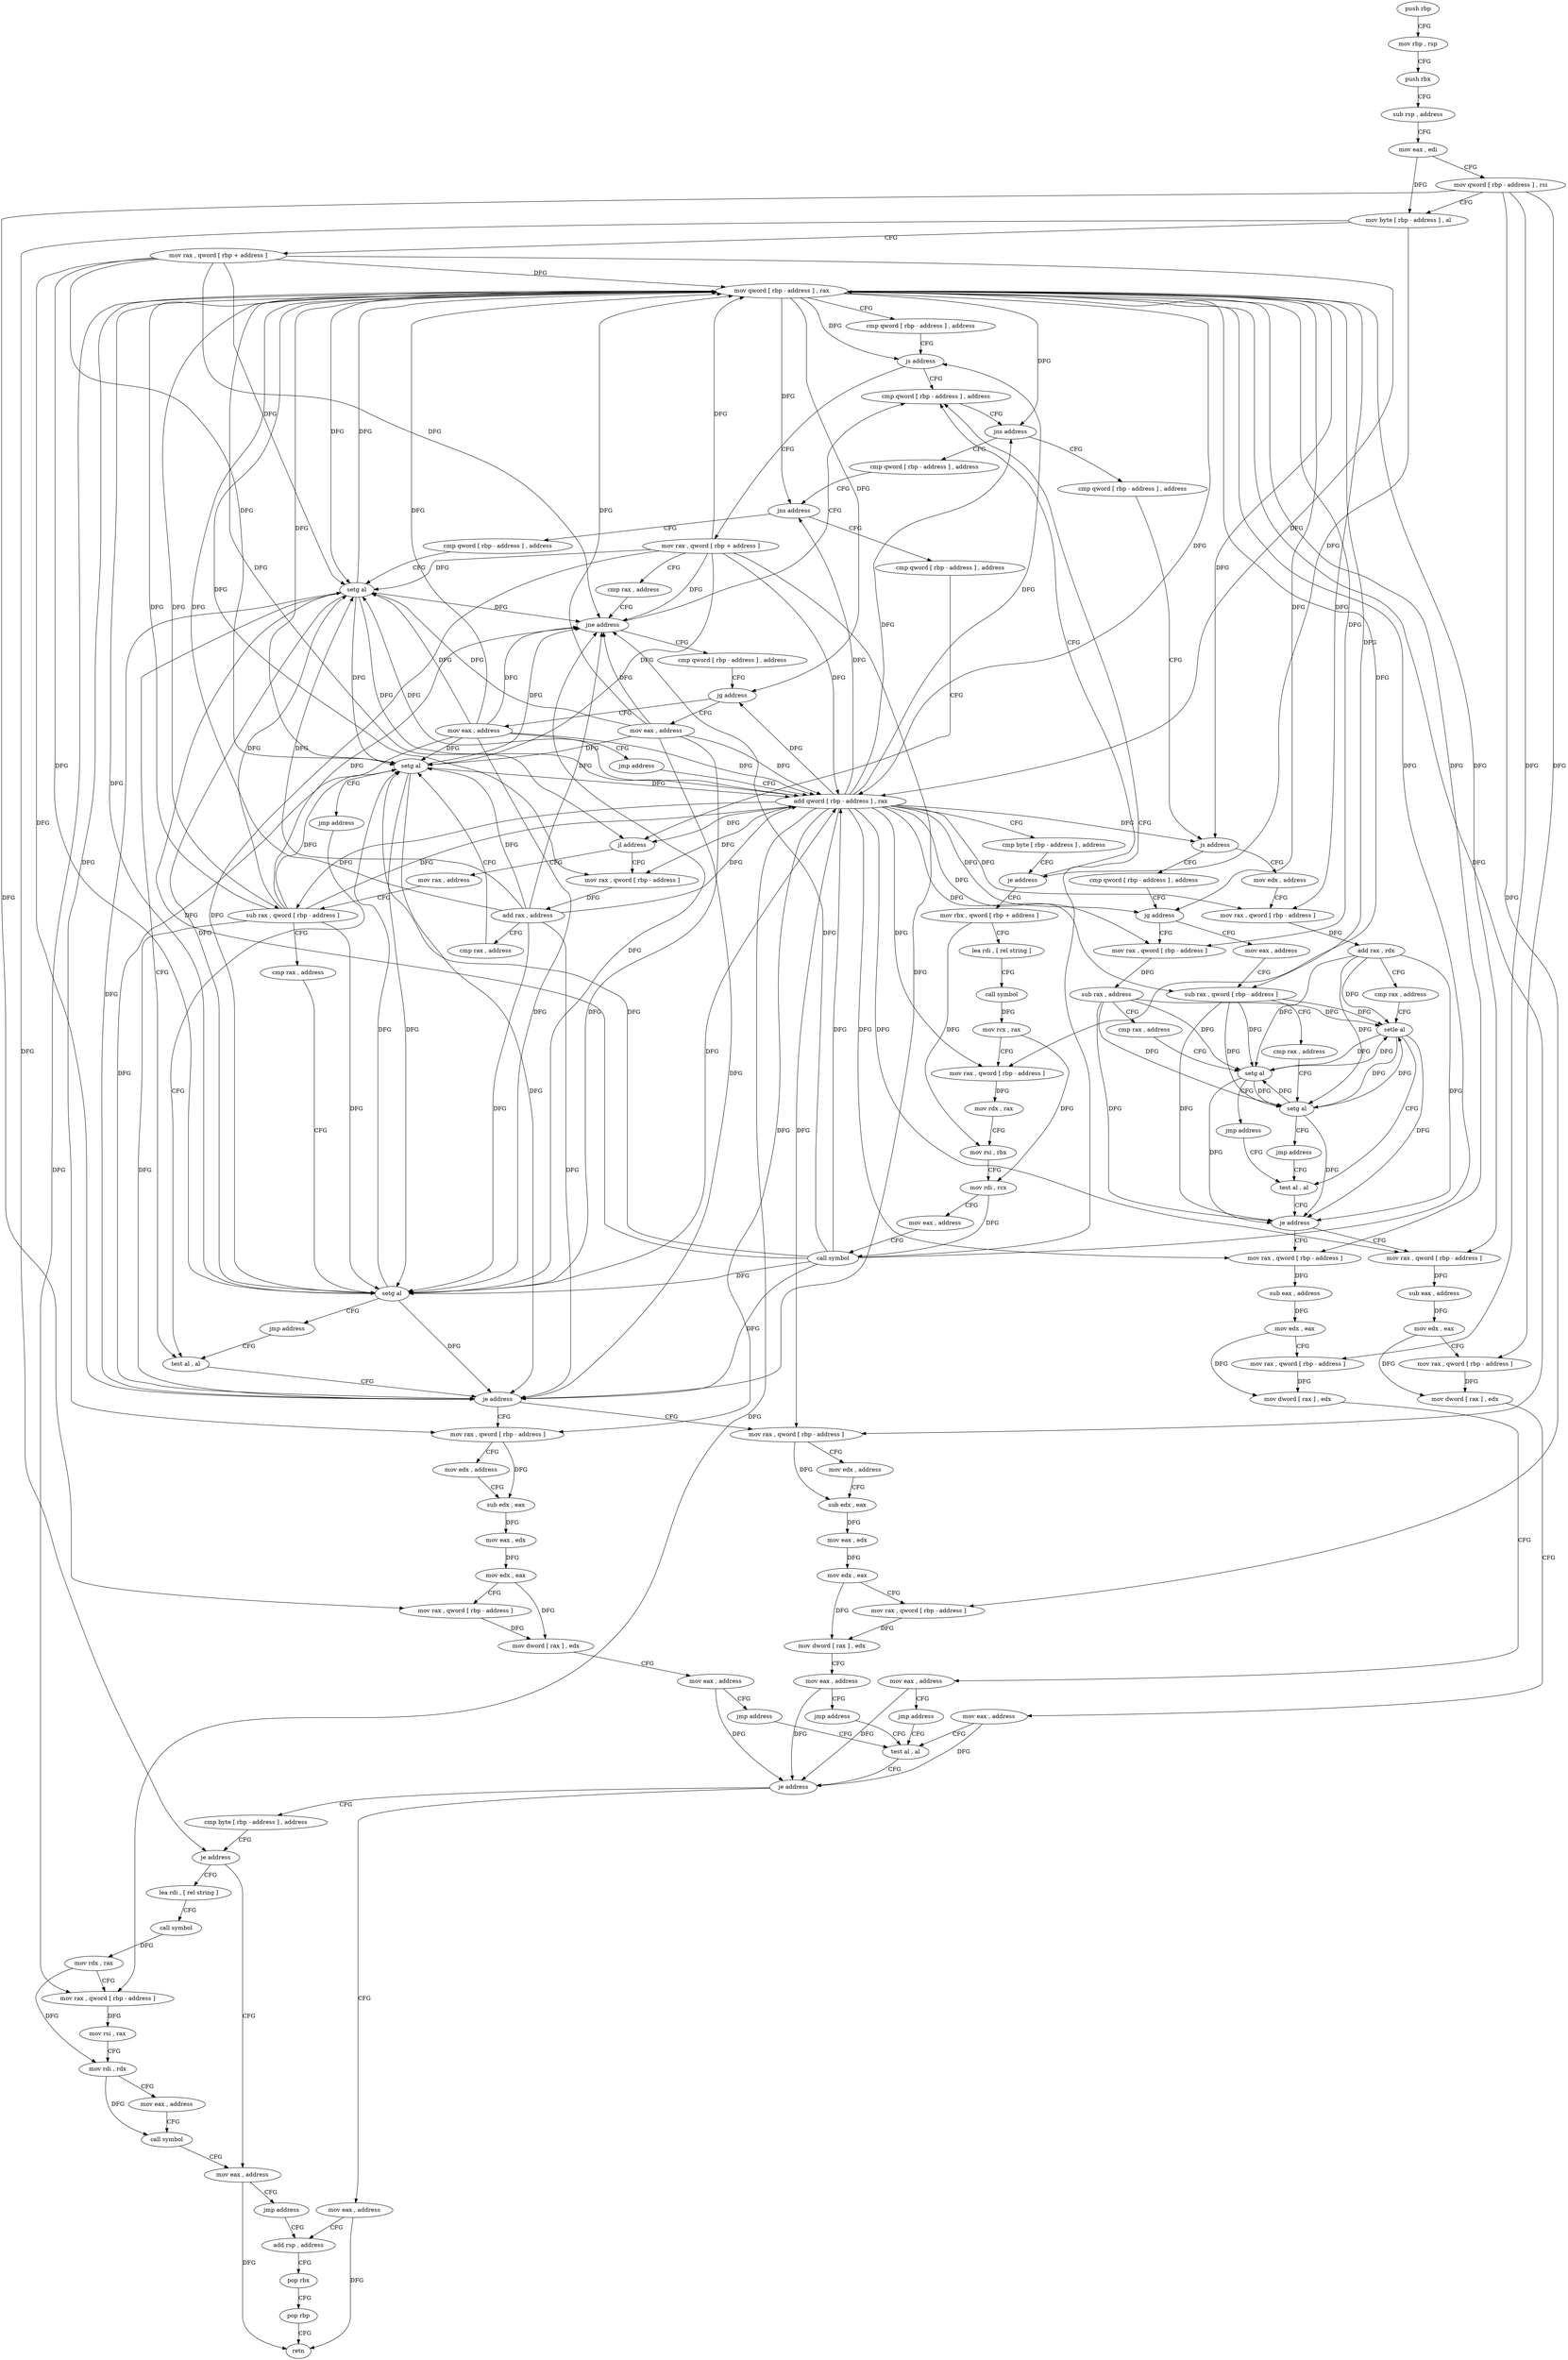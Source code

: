 digraph "func" {
"260764" [label = "push rbp" ]
"260765" [label = "mov rbp , rsp" ]
"260768" [label = "push rbx" ]
"260769" [label = "sub rsp , address" ]
"260773" [label = "mov eax , edi" ]
"260775" [label = "mov qword [ rbp - address ] , rsi" ]
"260779" [label = "mov byte [ rbp - address ] , al" ]
"260782" [label = "mov rax , qword [ rbp + address ]" ]
"260786" [label = "mov qword [ rbp - address ] , rax" ]
"260790" [label = "cmp qword [ rbp - address ] , address" ]
"260795" [label = "js address" ]
"260878" [label = "cmp qword [ rbp - address ] , address" ]
"260797" [label = "mov rax , qword [ rbp + address ]" ]
"260883" [label = "jns address" ]
"261026" [label = "cmp qword [ rbp - address ] , address" ]
"260889" [label = "cmp qword [ rbp - address ] , address" ]
"260801" [label = "cmp rax , address" ]
"260805" [label = "jne address" ]
"260807" [label = "cmp qword [ rbp - address ] , address" ]
"261031" [label = "js address" ]
"261084" [label = "mov edx , address" ]
"261033" [label = "cmp qword [ rbp - address ] , address" ]
"260894" [label = "jns address" ]
"260949" [label = "cmp qword [ rbp - address ] , address" ]
"260896" [label = "cmp qword [ rbp - address ] , address" ]
"260812" [label = "jg address" ]
"260821" [label = "mov eax , address" ]
"260814" [label = "mov eax , address" ]
"261089" [label = "mov rax , qword [ rbp - address ]" ]
"261093" [label = "add rax , rdx" ]
"261096" [label = "cmp rax , address" ]
"261102" [label = "setle al" ]
"261105" [label = "test al , al" ]
"261041" [label = "jg address" ]
"261063" [label = "mov rax , qword [ rbp - address ]" ]
"261043" [label = "mov eax , address" ]
"260957" [label = "setg al" ]
"260960" [label = "test al , al" ]
"260904" [label = "jl address" ]
"260927" [label = "mov rax , address" ]
"260906" [label = "mov rax , qword [ rbp - address ]" ]
"260826" [label = "add qword [ rbp - address ] , rax" ]
"260819" [label = "jmp address" ]
"261133" [label = "mov rax , qword [ rbp - address ]" ]
"261137" [label = "sub eax , address" ]
"261142" [label = "mov edx , eax" ]
"261144" [label = "mov rax , qword [ rbp - address ]" ]
"261148" [label = "mov dword [ rax ] , edx" ]
"261150" [label = "mov eax , address" ]
"261155" [label = "test al , al" ]
"261109" [label = "mov rax , qword [ rbp - address ]" ]
"261113" [label = "sub eax , address" ]
"261118" [label = "mov edx , eax" ]
"261120" [label = "mov rax , qword [ rbp - address ]" ]
"261124" [label = "mov dword [ rax ] , edx" ]
"261126" [label = "mov eax , address" ]
"261131" [label = "jmp address" ]
"261067" [label = "sub rax , address" ]
"261073" [label = "cmp rax , address" ]
"261079" [label = "setg al" ]
"261082" [label = "jmp address" ]
"261048" [label = "sub rax , qword [ rbp - address ]" ]
"261052" [label = "cmp rax , address" ]
"261058" [label = "setg al" ]
"261061" [label = "jmp address" ]
"260995" [label = "mov rax , qword [ rbp - address ]" ]
"260999" [label = "mov edx , address" ]
"261004" [label = "sub edx , eax" ]
"261006" [label = "mov eax , edx" ]
"261008" [label = "mov edx , eax" ]
"261010" [label = "mov rax , qword [ rbp - address ]" ]
"261014" [label = "mov dword [ rax ] , edx" ]
"261016" [label = "mov eax , address" ]
"261021" [label = "jmp address" ]
"260964" [label = "mov rax , qword [ rbp - address ]" ]
"260968" [label = "mov edx , address" ]
"260973" [label = "sub edx , eax" ]
"260975" [label = "mov eax , edx" ]
"260977" [label = "mov edx , eax" ]
"260979" [label = "mov rax , qword [ rbp - address ]" ]
"260983" [label = "mov dword [ rax ] , edx" ]
"260985" [label = "mov eax , address" ]
"260990" [label = "jmp address" ]
"260934" [label = "sub rax , qword [ rbp - address ]" ]
"260938" [label = "cmp rax , address" ]
"260944" [label = "setg al" ]
"260947" [label = "jmp address" ]
"260910" [label = "add rax , address" ]
"260916" [label = "cmp rax , address" ]
"260922" [label = "setg al" ]
"260925" [label = "jmp address" ]
"260836" [label = "mov rbx , qword [ rbp + address ]" ]
"260840" [label = "lea rdi , [ rel string ]" ]
"260847" [label = "call symbol" ]
"260852" [label = "mov rcx , rax" ]
"260855" [label = "mov rax , qword [ rbp - address ]" ]
"260859" [label = "mov rdx , rax" ]
"260862" [label = "mov rsi , rbx" ]
"260865" [label = "mov rdi , rcx" ]
"260868" [label = "mov eax , address" ]
"260873" [label = "call symbol" ]
"260830" [label = "cmp byte [ rbp - address ] , address" ]
"260834" [label = "je address" ]
"261207" [label = "mov eax , address" ]
"261212" [label = "add rsp , address" ]
"261159" [label = "cmp byte [ rbp - address ] , address" ]
"261163" [label = "je address" ]
"261200" [label = "mov eax , address" ]
"261165" [label = "lea rdi , [ rel string ]" ]
"261157" [label = "je address" ]
"261107" [label = "je address" ]
"260962" [label = "je address" ]
"261205" [label = "jmp address" ]
"261172" [label = "call symbol" ]
"261177" [label = "mov rdx , rax" ]
"261180" [label = "mov rax , qword [ rbp - address ]" ]
"261184" [label = "mov rsi , rax" ]
"261187" [label = "mov rdi , rdx" ]
"261190" [label = "mov eax , address" ]
"261195" [label = "call symbol" ]
"261216" [label = "pop rbx" ]
"261217" [label = "pop rbp" ]
"261218" [label = "retn" ]
"260764" -> "260765" [ label = "CFG" ]
"260765" -> "260768" [ label = "CFG" ]
"260768" -> "260769" [ label = "CFG" ]
"260769" -> "260773" [ label = "CFG" ]
"260773" -> "260775" [ label = "CFG" ]
"260773" -> "260779" [ label = "DFG" ]
"260775" -> "260779" [ label = "CFG" ]
"260775" -> "261144" [ label = "DFG" ]
"260775" -> "261120" [ label = "DFG" ]
"260775" -> "261010" [ label = "DFG" ]
"260775" -> "260979" [ label = "DFG" ]
"260779" -> "260782" [ label = "CFG" ]
"260779" -> "260834" [ label = "DFG" ]
"260779" -> "261163" [ label = "DFG" ]
"260782" -> "260786" [ label = "DFG" ]
"260782" -> "260805" [ label = "DFG" ]
"260782" -> "260957" [ label = "DFG" ]
"260782" -> "260962" [ label = "DFG" ]
"260782" -> "260944" [ label = "DFG" ]
"260782" -> "260922" [ label = "DFG" ]
"260782" -> "260826" [ label = "DFG" ]
"260786" -> "260790" [ label = "CFG" ]
"260786" -> "260795" [ label = "DFG" ]
"260786" -> "260883" [ label = "DFG" ]
"260786" -> "261031" [ label = "DFG" ]
"260786" -> "260894" [ label = "DFG" ]
"260786" -> "260812" [ label = "DFG" ]
"260786" -> "261089" [ label = "DFG" ]
"260786" -> "261041" [ label = "DFG" ]
"260786" -> "260957" [ label = "DFG" ]
"260786" -> "260904" [ label = "DFG" ]
"260786" -> "261063" [ label = "DFG" ]
"260786" -> "261048" [ label = "DFG" ]
"260786" -> "260934" [ label = "DFG" ]
"260786" -> "260906" [ label = "DFG" ]
"260786" -> "260826" [ label = "DFG" ]
"260786" -> "261133" [ label = "DFG" ]
"260786" -> "261109" [ label = "DFG" ]
"260786" -> "260995" [ label = "DFG" ]
"260786" -> "260964" [ label = "DFG" ]
"260786" -> "260855" [ label = "DFG" ]
"260786" -> "261180" [ label = "DFG" ]
"260790" -> "260795" [ label = "CFG" ]
"260795" -> "260878" [ label = "CFG" ]
"260795" -> "260797" [ label = "CFG" ]
"260878" -> "260883" [ label = "CFG" ]
"260797" -> "260801" [ label = "CFG" ]
"260797" -> "260786" [ label = "DFG" ]
"260797" -> "260805" [ label = "DFG" ]
"260797" -> "260957" [ label = "DFG" ]
"260797" -> "260962" [ label = "DFG" ]
"260797" -> "260944" [ label = "DFG" ]
"260797" -> "260922" [ label = "DFG" ]
"260797" -> "260826" [ label = "DFG" ]
"260883" -> "261026" [ label = "CFG" ]
"260883" -> "260889" [ label = "CFG" ]
"261026" -> "261031" [ label = "CFG" ]
"260889" -> "260894" [ label = "CFG" ]
"260801" -> "260805" [ label = "CFG" ]
"260805" -> "260878" [ label = "CFG" ]
"260805" -> "260807" [ label = "CFG" ]
"260807" -> "260812" [ label = "CFG" ]
"261031" -> "261084" [ label = "CFG" ]
"261031" -> "261033" [ label = "CFG" ]
"261084" -> "261089" [ label = "CFG" ]
"261033" -> "261041" [ label = "CFG" ]
"260894" -> "260949" [ label = "CFG" ]
"260894" -> "260896" [ label = "CFG" ]
"260949" -> "260957" [ label = "CFG" ]
"260896" -> "260904" [ label = "CFG" ]
"260812" -> "260821" [ label = "CFG" ]
"260812" -> "260814" [ label = "CFG" ]
"260821" -> "260826" [ label = "DFG" ]
"260821" -> "260786" [ label = "DFG" ]
"260821" -> "260805" [ label = "DFG" ]
"260821" -> "260957" [ label = "DFG" ]
"260821" -> "260962" [ label = "DFG" ]
"260821" -> "260944" [ label = "DFG" ]
"260821" -> "260922" [ label = "DFG" ]
"260814" -> "260819" [ label = "CFG" ]
"260814" -> "260786" [ label = "DFG" ]
"260814" -> "260805" [ label = "DFG" ]
"260814" -> "260957" [ label = "DFG" ]
"260814" -> "260962" [ label = "DFG" ]
"260814" -> "260944" [ label = "DFG" ]
"260814" -> "260922" [ label = "DFG" ]
"260814" -> "260826" [ label = "DFG" ]
"261089" -> "261093" [ label = "DFG" ]
"261093" -> "261096" [ label = "CFG" ]
"261093" -> "261102" [ label = "DFG" ]
"261093" -> "261107" [ label = "DFG" ]
"261093" -> "261079" [ label = "DFG" ]
"261093" -> "261058" [ label = "DFG" ]
"261096" -> "261102" [ label = "CFG" ]
"261102" -> "261105" [ label = "CFG" ]
"261102" -> "261107" [ label = "DFG" ]
"261102" -> "261079" [ label = "DFG" ]
"261102" -> "261058" [ label = "DFG" ]
"261105" -> "261107" [ label = "CFG" ]
"261041" -> "261063" [ label = "CFG" ]
"261041" -> "261043" [ label = "CFG" ]
"261063" -> "261067" [ label = "DFG" ]
"261043" -> "261048" [ label = "CFG" ]
"260957" -> "260960" [ label = "CFG" ]
"260957" -> "260786" [ label = "DFG" ]
"260957" -> "260805" [ label = "DFG" ]
"260957" -> "260962" [ label = "DFG" ]
"260957" -> "260944" [ label = "DFG" ]
"260957" -> "260922" [ label = "DFG" ]
"260957" -> "260826" [ label = "DFG" ]
"260960" -> "260962" [ label = "CFG" ]
"260904" -> "260927" [ label = "CFG" ]
"260904" -> "260906" [ label = "CFG" ]
"260927" -> "260934" [ label = "CFG" ]
"260906" -> "260910" [ label = "DFG" ]
"260826" -> "260830" [ label = "CFG" ]
"260826" -> "260795" [ label = "DFG" ]
"260826" -> "260883" [ label = "DFG" ]
"260826" -> "261031" [ label = "DFG" ]
"260826" -> "260894" [ label = "DFG" ]
"260826" -> "260812" [ label = "DFG" ]
"260826" -> "261089" [ label = "DFG" ]
"260826" -> "261041" [ label = "DFG" ]
"260826" -> "260957" [ label = "DFG" ]
"260826" -> "260904" [ label = "DFG" ]
"260826" -> "261063" [ label = "DFG" ]
"260826" -> "261048" [ label = "DFG" ]
"260826" -> "260934" [ label = "DFG" ]
"260826" -> "260906" [ label = "DFG" ]
"260826" -> "261133" [ label = "DFG" ]
"260826" -> "261109" [ label = "DFG" ]
"260826" -> "260995" [ label = "DFG" ]
"260826" -> "260964" [ label = "DFG" ]
"260826" -> "260855" [ label = "DFG" ]
"260826" -> "261180" [ label = "DFG" ]
"260819" -> "260826" [ label = "CFG" ]
"261133" -> "261137" [ label = "DFG" ]
"261137" -> "261142" [ label = "DFG" ]
"261142" -> "261144" [ label = "CFG" ]
"261142" -> "261148" [ label = "DFG" ]
"261144" -> "261148" [ label = "DFG" ]
"261148" -> "261150" [ label = "CFG" ]
"261150" -> "261155" [ label = "CFG" ]
"261150" -> "261157" [ label = "DFG" ]
"261155" -> "261157" [ label = "CFG" ]
"261109" -> "261113" [ label = "DFG" ]
"261113" -> "261118" [ label = "DFG" ]
"261118" -> "261120" [ label = "CFG" ]
"261118" -> "261124" [ label = "DFG" ]
"261120" -> "261124" [ label = "DFG" ]
"261124" -> "261126" [ label = "CFG" ]
"261126" -> "261131" [ label = "CFG" ]
"261126" -> "261157" [ label = "DFG" ]
"261131" -> "261155" [ label = "CFG" ]
"261067" -> "261073" [ label = "CFG" ]
"261067" -> "261102" [ label = "DFG" ]
"261067" -> "261107" [ label = "DFG" ]
"261067" -> "261079" [ label = "DFG" ]
"261067" -> "261058" [ label = "DFG" ]
"261073" -> "261079" [ label = "CFG" ]
"261079" -> "261082" [ label = "CFG" ]
"261079" -> "261102" [ label = "DFG" ]
"261079" -> "261107" [ label = "DFG" ]
"261079" -> "261058" [ label = "DFG" ]
"261082" -> "261105" [ label = "CFG" ]
"261048" -> "261052" [ label = "CFG" ]
"261048" -> "261102" [ label = "DFG" ]
"261048" -> "261107" [ label = "DFG" ]
"261048" -> "261079" [ label = "DFG" ]
"261048" -> "261058" [ label = "DFG" ]
"261052" -> "261058" [ label = "CFG" ]
"261058" -> "261061" [ label = "CFG" ]
"261058" -> "261102" [ label = "DFG" ]
"261058" -> "261107" [ label = "DFG" ]
"261058" -> "261079" [ label = "DFG" ]
"261061" -> "261105" [ label = "CFG" ]
"260995" -> "260999" [ label = "CFG" ]
"260995" -> "261004" [ label = "DFG" ]
"260999" -> "261004" [ label = "CFG" ]
"261004" -> "261006" [ label = "DFG" ]
"261006" -> "261008" [ label = "DFG" ]
"261008" -> "261010" [ label = "CFG" ]
"261008" -> "261014" [ label = "DFG" ]
"261010" -> "261014" [ label = "DFG" ]
"261014" -> "261016" [ label = "CFG" ]
"261016" -> "261021" [ label = "CFG" ]
"261016" -> "261157" [ label = "DFG" ]
"261021" -> "261155" [ label = "CFG" ]
"260964" -> "260968" [ label = "CFG" ]
"260964" -> "260973" [ label = "DFG" ]
"260968" -> "260973" [ label = "CFG" ]
"260973" -> "260975" [ label = "DFG" ]
"260975" -> "260977" [ label = "DFG" ]
"260977" -> "260979" [ label = "CFG" ]
"260977" -> "260983" [ label = "DFG" ]
"260979" -> "260983" [ label = "DFG" ]
"260983" -> "260985" [ label = "CFG" ]
"260985" -> "260990" [ label = "CFG" ]
"260985" -> "261157" [ label = "DFG" ]
"260990" -> "261155" [ label = "CFG" ]
"260934" -> "260938" [ label = "CFG" ]
"260934" -> "260786" [ label = "DFG" ]
"260934" -> "260805" [ label = "DFG" ]
"260934" -> "260962" [ label = "DFG" ]
"260934" -> "260957" [ label = "DFG" ]
"260934" -> "260944" [ label = "DFG" ]
"260934" -> "260922" [ label = "DFG" ]
"260934" -> "260826" [ label = "DFG" ]
"260938" -> "260944" [ label = "CFG" ]
"260944" -> "260947" [ label = "CFG" ]
"260944" -> "260786" [ label = "DFG" ]
"260944" -> "260805" [ label = "DFG" ]
"260944" -> "260962" [ label = "DFG" ]
"260944" -> "260922" [ label = "DFG" ]
"260944" -> "260826" [ label = "DFG" ]
"260947" -> "260960" [ label = "CFG" ]
"260910" -> "260916" [ label = "CFG" ]
"260910" -> "260786" [ label = "DFG" ]
"260910" -> "260805" [ label = "DFG" ]
"260910" -> "260962" [ label = "DFG" ]
"260910" -> "260944" [ label = "DFG" ]
"260910" -> "260957" [ label = "DFG" ]
"260910" -> "260922" [ label = "DFG" ]
"260910" -> "260826" [ label = "DFG" ]
"260916" -> "260922" [ label = "CFG" ]
"260922" -> "260925" [ label = "CFG" ]
"260922" -> "260786" [ label = "DFG" ]
"260922" -> "260805" [ label = "DFG" ]
"260922" -> "260962" [ label = "DFG" ]
"260922" -> "260944" [ label = "DFG" ]
"260922" -> "260826" [ label = "DFG" ]
"260925" -> "260960" [ label = "CFG" ]
"260836" -> "260840" [ label = "CFG" ]
"260836" -> "260862" [ label = "DFG" ]
"260840" -> "260847" [ label = "CFG" ]
"260847" -> "260852" [ label = "DFG" ]
"260852" -> "260855" [ label = "CFG" ]
"260852" -> "260865" [ label = "DFG" ]
"260855" -> "260859" [ label = "DFG" ]
"260859" -> "260862" [ label = "CFG" ]
"260862" -> "260865" [ label = "CFG" ]
"260865" -> "260868" [ label = "CFG" ]
"260865" -> "260873" [ label = "DFG" ]
"260868" -> "260873" [ label = "CFG" ]
"260873" -> "260878" [ label = "CFG" ]
"260873" -> "260786" [ label = "DFG" ]
"260873" -> "260805" [ label = "DFG" ]
"260873" -> "260962" [ label = "DFG" ]
"260873" -> "260944" [ label = "DFG" ]
"260873" -> "260922" [ label = "DFG" ]
"260873" -> "260826" [ label = "DFG" ]
"260873" -> "260957" [ label = "DFG" ]
"260830" -> "260834" [ label = "CFG" ]
"260834" -> "260878" [ label = "CFG" ]
"260834" -> "260836" [ label = "CFG" ]
"261207" -> "261212" [ label = "CFG" ]
"261207" -> "261218" [ label = "DFG" ]
"261212" -> "261216" [ label = "CFG" ]
"261159" -> "261163" [ label = "CFG" ]
"261163" -> "261200" [ label = "CFG" ]
"261163" -> "261165" [ label = "CFG" ]
"261200" -> "261205" [ label = "CFG" ]
"261200" -> "261218" [ label = "DFG" ]
"261165" -> "261172" [ label = "CFG" ]
"261157" -> "261207" [ label = "CFG" ]
"261157" -> "261159" [ label = "CFG" ]
"261107" -> "261133" [ label = "CFG" ]
"261107" -> "261109" [ label = "CFG" ]
"260962" -> "260995" [ label = "CFG" ]
"260962" -> "260964" [ label = "CFG" ]
"261205" -> "261212" [ label = "CFG" ]
"261172" -> "261177" [ label = "DFG" ]
"261177" -> "261180" [ label = "CFG" ]
"261177" -> "261187" [ label = "DFG" ]
"261180" -> "261184" [ label = "DFG" ]
"261184" -> "261187" [ label = "CFG" ]
"261187" -> "261190" [ label = "CFG" ]
"261187" -> "261195" [ label = "DFG" ]
"261190" -> "261195" [ label = "CFG" ]
"261195" -> "261200" [ label = "CFG" ]
"261216" -> "261217" [ label = "CFG" ]
"261217" -> "261218" [ label = "CFG" ]
}
